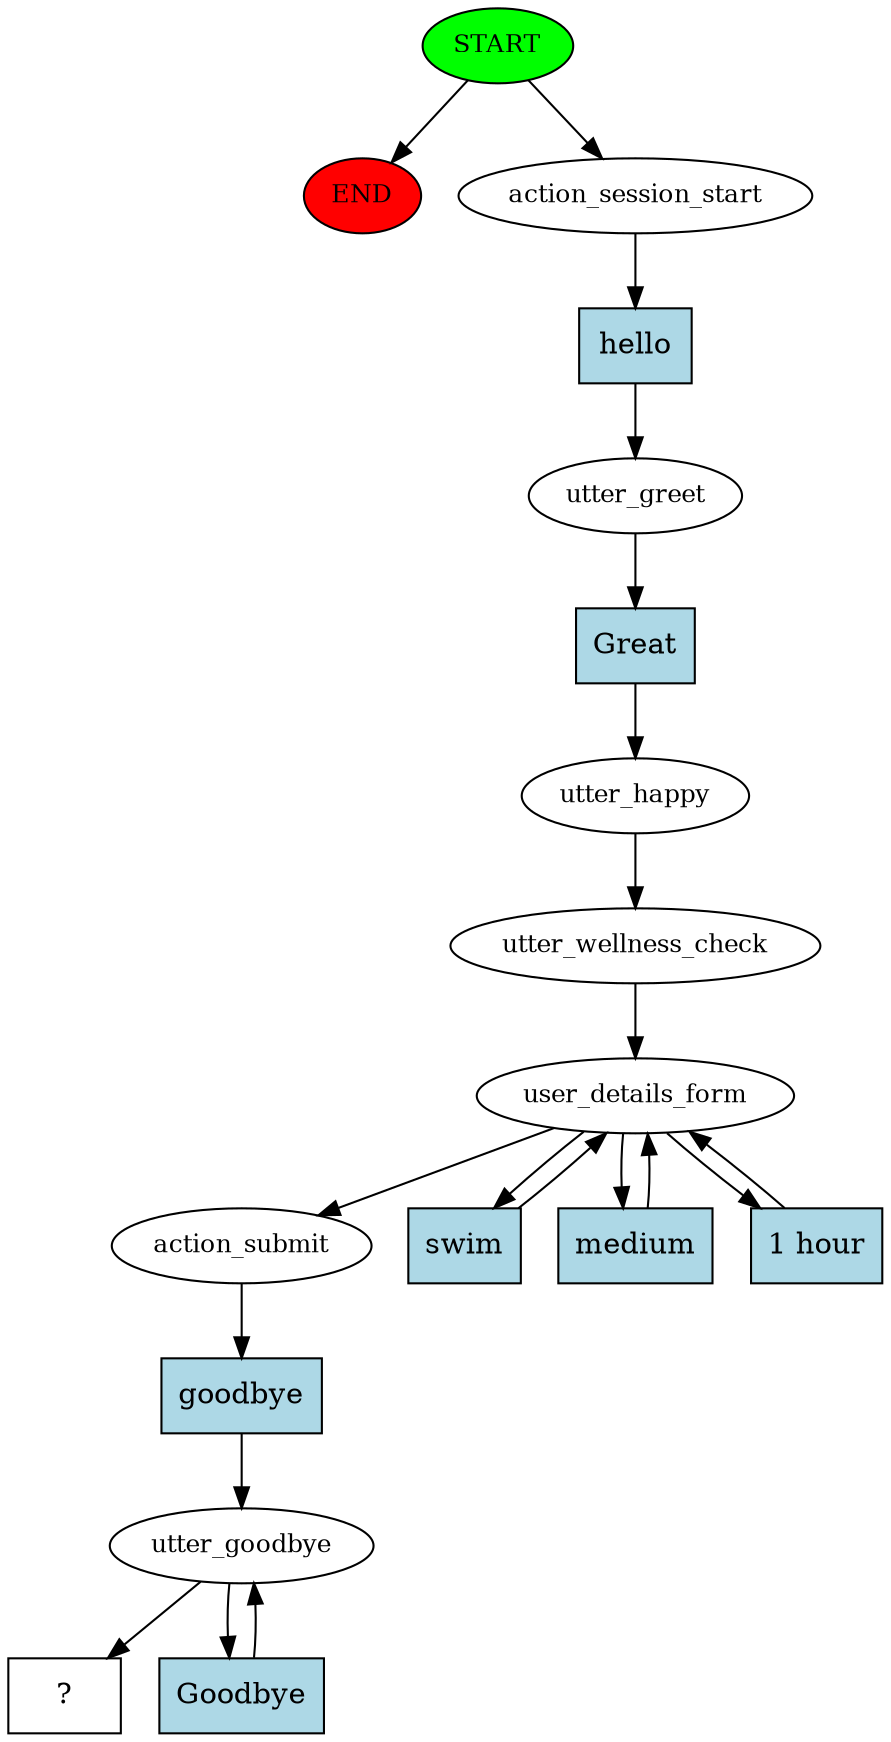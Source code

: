 digraph  {
0 [class="start active", fillcolor=green, fontsize=12, label=START, style=filled];
"-1" [class=end, fillcolor=red, fontsize=12, label=END, style=filled];
1 [class=active, fontsize=12, label=action_session_start];
2 [class=active, fontsize=12, label=utter_greet];
3 [class=active, fontsize=12, label=utter_happy];
4 [class=active, fontsize=12, label=utter_wellness_check];
5 [class=active, fontsize=12, label=user_details_form];
9 [class=active, fontsize=12, label=action_submit];
10 [class=active, fontsize=12, label=utter_goodbye];
12 [class="intent dashed active", label="  ?  ", shape=rect];
13 [class="intent active", fillcolor=lightblue, label=hello, shape=rect, style=filled];
14 [class="intent active", fillcolor=lightblue, label=Great, shape=rect, style=filled];
15 [class="intent active", fillcolor=lightblue, label=swim, shape=rect, style=filled];
16 [class="intent active", fillcolor=lightblue, label=medium, shape=rect, style=filled];
17 [class="intent active", fillcolor=lightblue, label="1 hour", shape=rect, style=filled];
18 [class="intent active", fillcolor=lightblue, label=goodbye, shape=rect, style=filled];
19 [class="intent active", fillcolor=lightblue, label=Goodbye, shape=rect, style=filled];
0 -> "-1"  [class="", key=NONE, label=""];
0 -> 1  [class=active, key=NONE, label=""];
1 -> 13  [class=active, key=0];
2 -> 14  [class=active, key=0];
3 -> 4  [class=active, key=NONE, label=""];
4 -> 5  [class=active, key=NONE, label=""];
5 -> 9  [class=active, key=NONE, label=""];
5 -> 15  [class=active, key=0];
5 -> 16  [class=active, key=0];
5 -> 17  [class=active, key=0];
9 -> 18  [class=active, key=0];
10 -> 12  [class=active, key=NONE, label=""];
10 -> 19  [class=active, key=0];
13 -> 2  [class=active, key=0];
14 -> 3  [class=active, key=0];
15 -> 5  [class=active, key=0];
16 -> 5  [class=active, key=0];
17 -> 5  [class=active, key=0];
18 -> 10  [class=active, key=0];
19 -> 10  [class=active, key=0];
}
